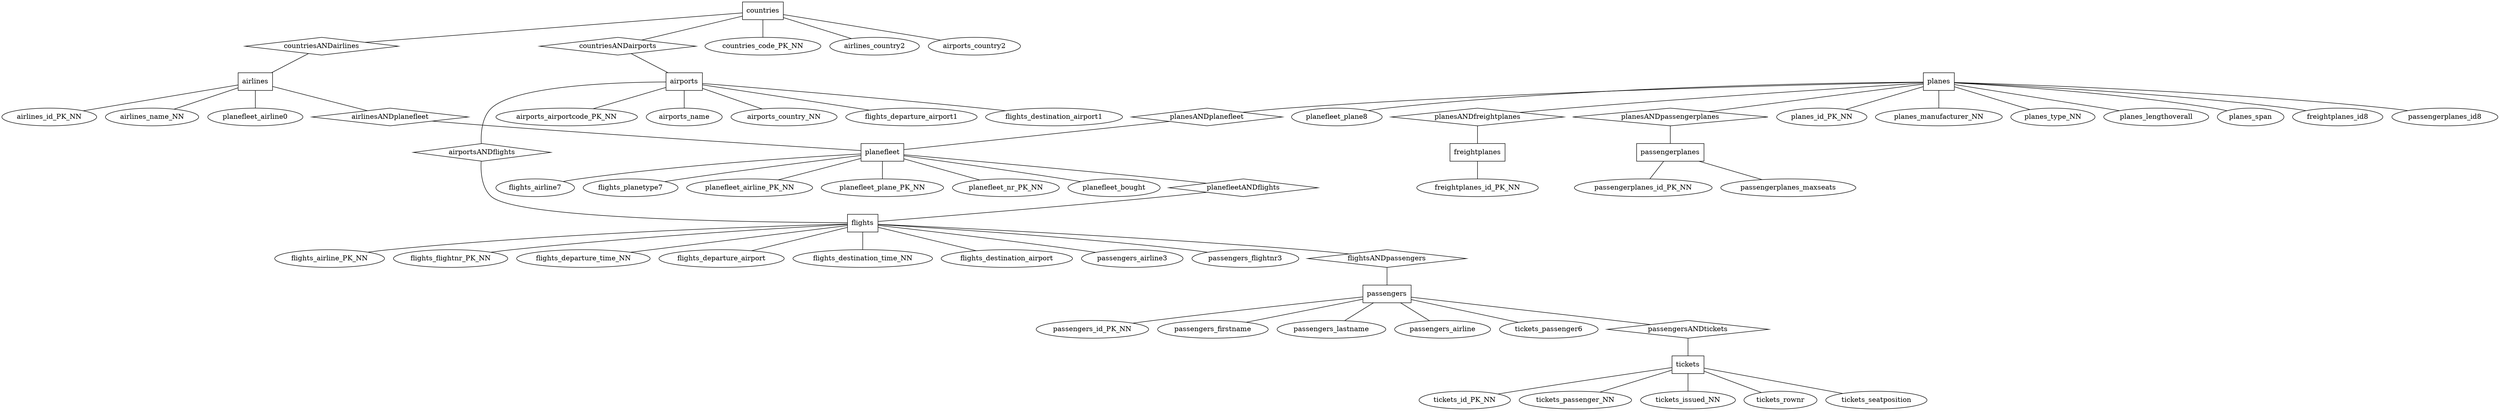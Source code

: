 graph ERD {
airlines [shape=box];
airlines -- airlines_id_PK_NN
airlines -- airlines_name_NN
airlines -- planefleet_airline0
airports [shape=box];
airports -- airports_airportcode_PK_NN
airports -- airports_name
airports -- airports_country_NN
airports -- flights_departure_airport1
airports -- flights_destination_airport1
countries [shape=box];
countries -- countries_code_PK_NN
countries -- airlines_country2
countries -- airports_country2
flights [shape=box];
flights -- flights_airline_PK_NN
flights -- flights_flightnr_PK_NN
flights -- flights_departure_time_NN
flights -- flights_departure_airport
flights -- flights_destination_time_NN
flights -- flights_destination_airport
flights -- passengers_airline3
flights -- passengers_flightnr3
freightplanes [shape=box];
freightplanes -- freightplanes_id_PK_NN
passengerplanes [shape=box];
passengerplanes -- passengerplanes_id_PK_NN
passengerplanes -- passengerplanes_maxseats
passengers [shape=box];
passengers -- passengers_id_PK_NN
passengers -- passengers_firstname
passengers -- passengers_lastname
passengers -- passengers_airline
passengers -- tickets_passenger6
planefleet [shape=box];
planefleet -- planefleet_airline_PK_NN
planefleet -- planefleet_plane_PK_NN
planefleet -- planefleet_nr_PK_NN
planefleet -- planefleet_bought
planefleet -- flights_airline7
planefleet -- flights_planetype7
planes [shape=box];
planes -- planes_id_PK_NN
planes -- planes_manufacturer_NN
planes -- planes_type_NN
planes -- planes_lengthoverall
planes -- planes_span
planes -- freightplanes_id8
planes -- passengerplanes_id8
planes -- planefleet_plane8
tickets [shape=box];
tickets -- tickets_id_PK_NN
tickets -- tickets_passenger_NN
tickets -- tickets_issued_NN
tickets -- tickets_rownr
tickets -- tickets_seatposition
airlinesANDplanefleet [shape=diamond];
airlines -- airlinesANDplanefleet -- planefleet
airportsANDflights [shape=diamond];
airports -- airportsANDflights -- flights
countriesANDairlines [shape=diamond];
countries -- countriesANDairlines -- airlines
countriesANDairports [shape=diamond];
countries -- countriesANDairports -- airports
flightsANDpassengers [shape=diamond];
flights -- flightsANDpassengers -- passengers
passengersANDtickets [shape=diamond];
passengers -- passengersANDtickets -- tickets
planefleetANDflights [shape=diamond];
planefleet -- planefleetANDflights -- flights
planesANDfreightplanes [shape=diamond];
planes -- planesANDfreightplanes -- freightplanes
planesANDpassengerplanes [shape=diamond];
planes -- planesANDpassengerplanes -- passengerplanes
planesANDplanefleet [shape=diamond];
planes -- planesANDplanefleet -- planefleet
}
